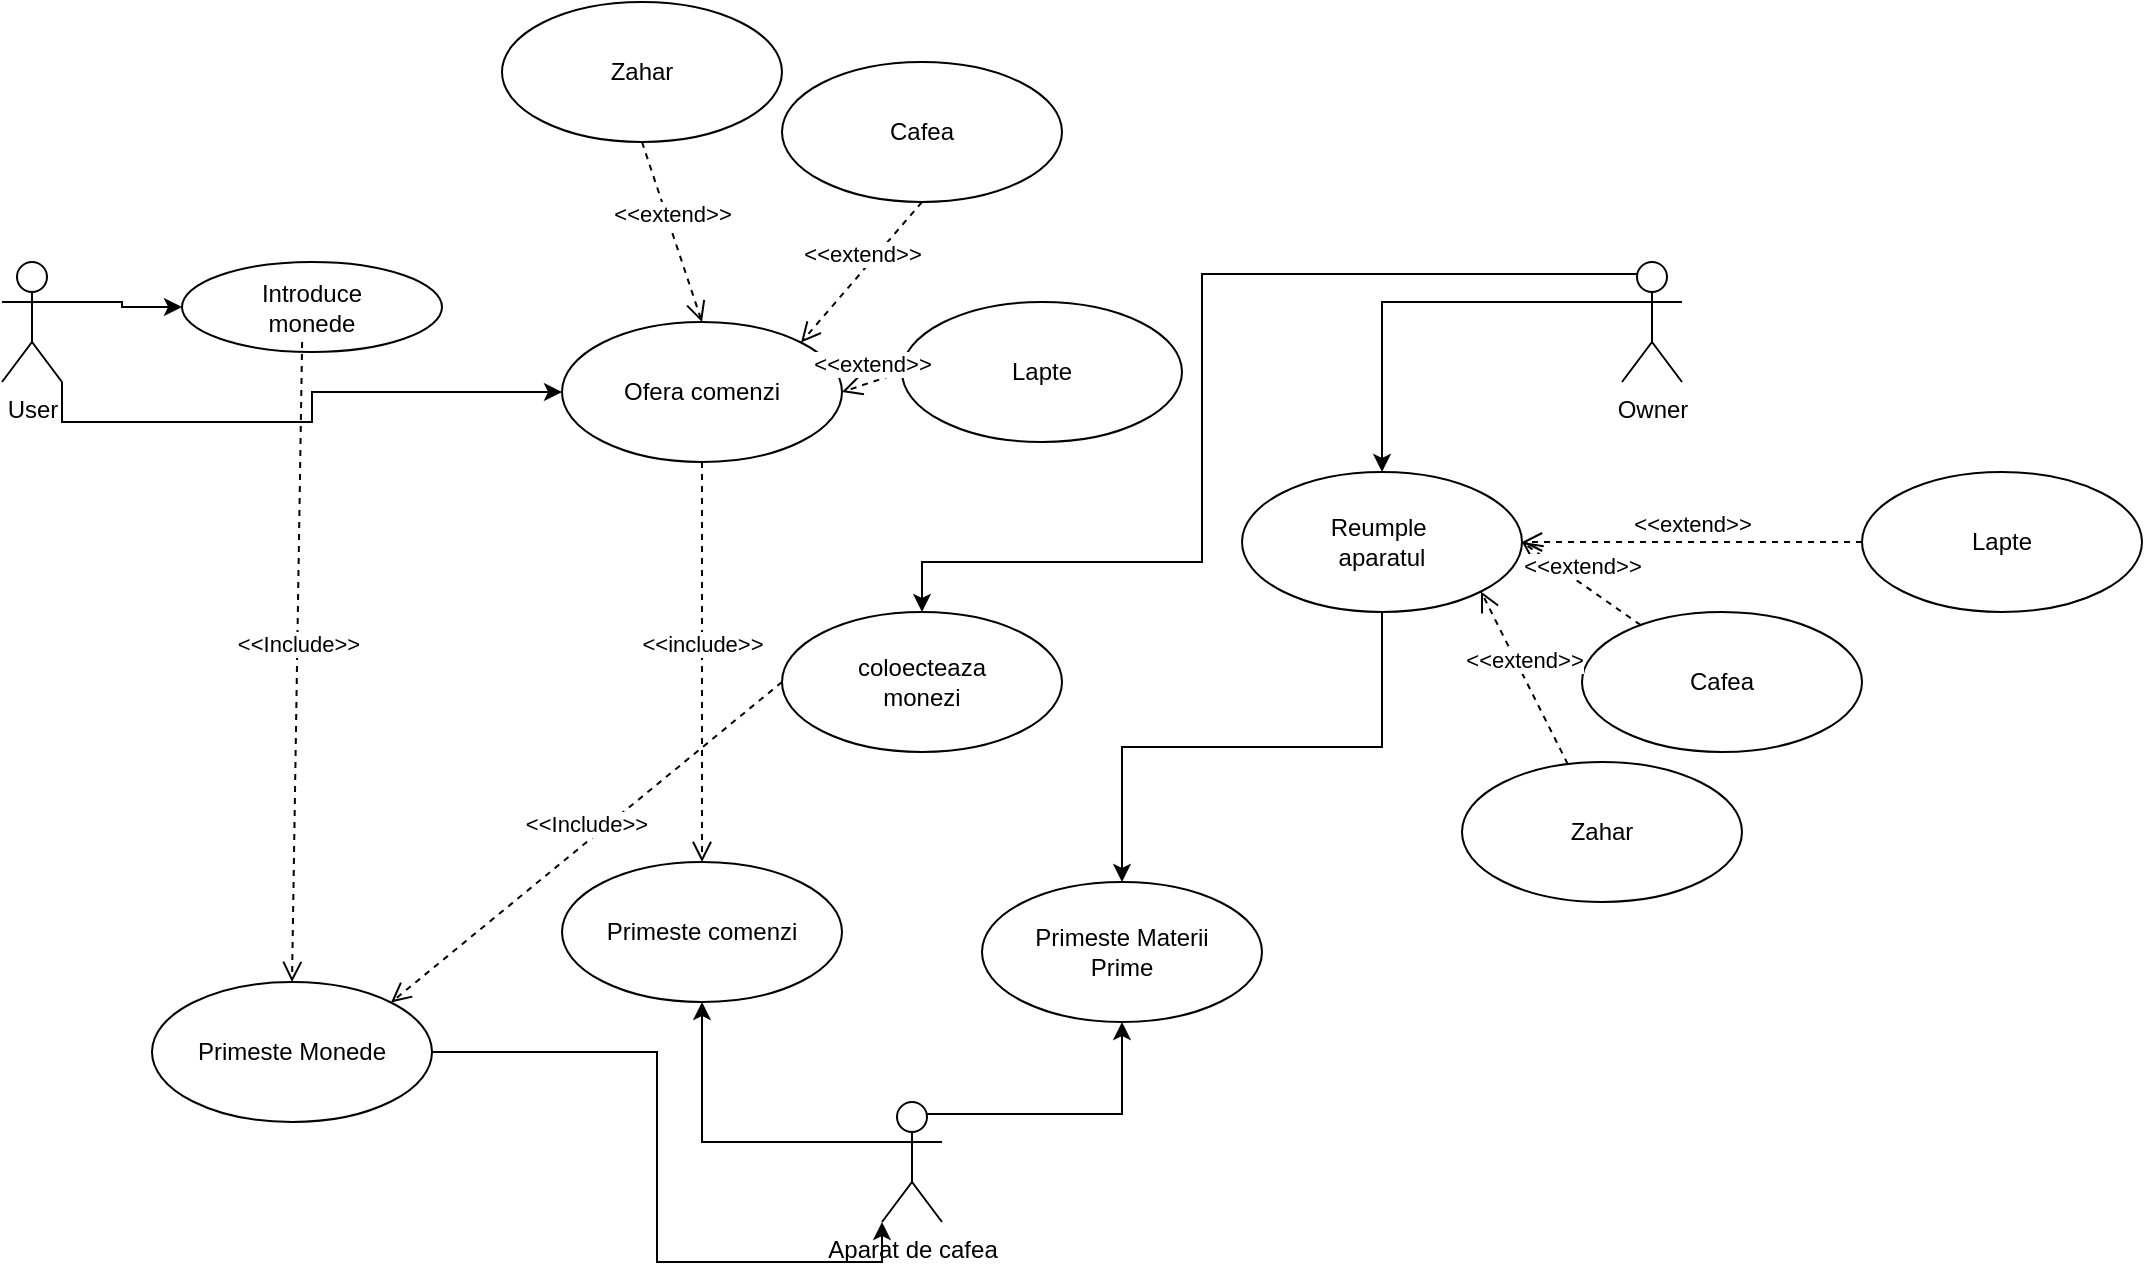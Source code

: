 <mxfile version="17.2.5" type="github"><diagram id="rZgBDkfzb3Oi_Tgn3aJj" name="Page-1"><mxGraphModel dx="1751" dy="766" grid="1" gridSize="10" guides="1" tooltips="1" connect="1" arrows="1" fold="1" page="1" pageScale="1" pageWidth="850" pageHeight="1100" math="0" shadow="0"><root><mxCell id="0"/><mxCell id="1" parent="0"/><mxCell id="q8Zsw3in0hEffLoM7JLQ-5" style="edgeStyle=orthogonalEdgeStyle;rounded=0;orthogonalLoop=1;jettySize=auto;html=1;exitX=1;exitY=0.333;exitDx=0;exitDy=0;exitPerimeter=0;" edge="1" parent="1" source="q8Zsw3in0hEffLoM7JLQ-1" target="q8Zsw3in0hEffLoM7JLQ-6"><mxGeometry relative="1" as="geometry"><mxPoint x="170" y="340" as="targetPoint"/></mxGeometry></mxCell><mxCell id="q8Zsw3in0hEffLoM7JLQ-29" style="edgeStyle=orthogonalEdgeStyle;rounded=0;orthogonalLoop=1;jettySize=auto;html=1;exitX=1;exitY=1;exitDx=0;exitDy=0;exitPerimeter=0;" edge="1" parent="1" source="q8Zsw3in0hEffLoM7JLQ-1" target="q8Zsw3in0hEffLoM7JLQ-30"><mxGeometry relative="1" as="geometry"><mxPoint x="350" y="450" as="targetPoint"/></mxGeometry></mxCell><mxCell id="q8Zsw3in0hEffLoM7JLQ-1" value="User" style="shape=umlActor;verticalLabelPosition=bottom;verticalAlign=top;html=1;" vertex="1" parent="1"><mxGeometry x="60" y="320" width="30" height="60" as="geometry"/></mxCell><mxCell id="q8Zsw3in0hEffLoM7JLQ-10" style="edgeStyle=orthogonalEdgeStyle;rounded=0;orthogonalLoop=1;jettySize=auto;html=1;exitX=0.75;exitY=0.1;exitDx=0;exitDy=0;exitPerimeter=0;" edge="1" parent="1" source="q8Zsw3in0hEffLoM7JLQ-2" target="q8Zsw3in0hEffLoM7JLQ-11"><mxGeometry relative="1" as="geometry"><mxPoint x="620" y="690" as="targetPoint"/></mxGeometry></mxCell><mxCell id="q8Zsw3in0hEffLoM7JLQ-23" style="edgeStyle=orthogonalEdgeStyle;rounded=0;orthogonalLoop=1;jettySize=auto;html=1;exitX=0;exitY=0.333;exitDx=0;exitDy=0;exitPerimeter=0;" edge="1" parent="1" source="q8Zsw3in0hEffLoM7JLQ-2" target="q8Zsw3in0hEffLoM7JLQ-24"><mxGeometry relative="1" as="geometry"><mxPoint x="370" y="690" as="targetPoint"/></mxGeometry></mxCell><mxCell id="q8Zsw3in0hEffLoM7JLQ-2" value="Aparat de cafea" style="shape=umlActor;verticalLabelPosition=bottom;verticalAlign=top;html=1;" vertex="1" parent="1"><mxGeometry x="500" y="740" width="30" height="60" as="geometry"/></mxCell><mxCell id="q8Zsw3in0hEffLoM7JLQ-15" style="edgeStyle=orthogonalEdgeStyle;rounded=0;orthogonalLoop=1;jettySize=auto;html=1;exitX=0;exitY=0.333;exitDx=0;exitDy=0;exitPerimeter=0;entryX=0.5;entryY=0;entryDx=0;entryDy=0;" edge="1" parent="1" source="q8Zsw3in0hEffLoM7JLQ-4" target="q8Zsw3in0hEffLoM7JLQ-14"><mxGeometry relative="1" as="geometry"/></mxCell><mxCell id="q8Zsw3in0hEffLoM7JLQ-40" style="edgeStyle=orthogonalEdgeStyle;rounded=0;orthogonalLoop=1;jettySize=auto;html=1;exitX=0.25;exitY=0.1;exitDx=0;exitDy=0;exitPerimeter=0;" edge="1" parent="1" source="q8Zsw3in0hEffLoM7JLQ-4" target="q8Zsw3in0hEffLoM7JLQ-42"><mxGeometry relative="1" as="geometry"><mxPoint x="520" y="530" as="targetPoint"/><Array as="points"><mxPoint x="660" y="326"/><mxPoint x="660" y="470"/><mxPoint x="520" y="470"/></Array></mxGeometry></mxCell><mxCell id="q8Zsw3in0hEffLoM7JLQ-4" value="Owner" style="shape=umlActor;verticalLabelPosition=bottom;verticalAlign=top;html=1;" vertex="1" parent="1"><mxGeometry x="870" y="320" width="30" height="60" as="geometry"/></mxCell><mxCell id="q8Zsw3in0hEffLoM7JLQ-6" value="Introduce&lt;br&gt;monede" style="ellipse;whiteSpace=wrap;html=1;" vertex="1" parent="1"><mxGeometry x="150" y="320" width="130" height="45" as="geometry"/></mxCell><mxCell id="q8Zsw3in0hEffLoM7JLQ-11" value="Primeste Materii&lt;br&gt;Prime" style="ellipse;whiteSpace=wrap;html=1;" vertex="1" parent="1"><mxGeometry x="550" y="630" width="140" height="70" as="geometry"/></mxCell><mxCell id="q8Zsw3in0hEffLoM7JLQ-22" style="edgeStyle=orthogonalEdgeStyle;rounded=0;orthogonalLoop=1;jettySize=auto;html=1;" edge="1" parent="1" source="q8Zsw3in0hEffLoM7JLQ-14" target="q8Zsw3in0hEffLoM7JLQ-11"><mxGeometry relative="1" as="geometry"><mxPoint x="710" y="580" as="targetPoint"/></mxGeometry></mxCell><mxCell id="q8Zsw3in0hEffLoM7JLQ-14" value="Reumple&amp;nbsp;&lt;br&gt;aparatul" style="ellipse;whiteSpace=wrap;html=1;" vertex="1" parent="1"><mxGeometry x="680" y="425" width="140" height="70" as="geometry"/></mxCell><mxCell id="q8Zsw3in0hEffLoM7JLQ-16" value="&amp;lt;&amp;lt;extend&amp;gt;&amp;gt;" style="html=1;verticalAlign=bottom;endArrow=open;dashed=1;endSize=8;rounded=0;entryX=1;entryY=0.5;entryDx=0;entryDy=0;" edge="1" parent="1" source="q8Zsw3in0hEffLoM7JLQ-17" target="q8Zsw3in0hEffLoM7JLQ-14"><mxGeometry relative="1" as="geometry"><mxPoint x="880" y="480" as="sourcePoint"/><mxPoint x="900" y="510" as="targetPoint"/></mxGeometry></mxCell><mxCell id="q8Zsw3in0hEffLoM7JLQ-17" value="Cafea" style="ellipse;whiteSpace=wrap;html=1;" vertex="1" parent="1"><mxGeometry x="850" y="495" width="140" height="70" as="geometry"/></mxCell><mxCell id="q8Zsw3in0hEffLoM7JLQ-18" value="&amp;lt;&amp;lt;extend&amp;gt;&amp;gt;" style="html=1;verticalAlign=bottom;endArrow=open;dashed=1;endSize=8;rounded=0;entryX=1;entryY=1;entryDx=0;entryDy=0;" edge="1" parent="1" source="q8Zsw3in0hEffLoM7JLQ-19" target="q8Zsw3in0hEffLoM7JLQ-14"><mxGeometry relative="1" as="geometry"><mxPoint x="820" y="555" as="sourcePoint"/><mxPoint x="750" y="520" as="targetPoint"/></mxGeometry></mxCell><mxCell id="q8Zsw3in0hEffLoM7JLQ-19" value="Zahar" style="ellipse;whiteSpace=wrap;html=1;" vertex="1" parent="1"><mxGeometry x="790" y="570" width="140" height="70" as="geometry"/></mxCell><mxCell id="q8Zsw3in0hEffLoM7JLQ-20" value="&amp;lt;&amp;lt;extend&amp;gt;&amp;gt;" style="html=1;verticalAlign=bottom;endArrow=open;dashed=1;endSize=8;rounded=0;entryX=1;entryY=0.5;entryDx=0;entryDy=0;" edge="1" parent="1" source="q8Zsw3in0hEffLoM7JLQ-21" target="q8Zsw3in0hEffLoM7JLQ-14"><mxGeometry relative="1" as="geometry"><mxPoint x="1020" y="410" as="sourcePoint"/><mxPoint x="810" y="435" as="targetPoint"/></mxGeometry></mxCell><mxCell id="q8Zsw3in0hEffLoM7JLQ-21" value="Lapte" style="ellipse;whiteSpace=wrap;html=1;" vertex="1" parent="1"><mxGeometry x="990" y="425" width="140" height="70" as="geometry"/></mxCell><mxCell id="q8Zsw3in0hEffLoM7JLQ-24" value="Primeste comenzi" style="ellipse;whiteSpace=wrap;html=1;" vertex="1" parent="1"><mxGeometry x="340" y="620" width="140" height="70" as="geometry"/></mxCell><mxCell id="q8Zsw3in0hEffLoM7JLQ-28" style="edgeStyle=orthogonalEdgeStyle;rounded=0;orthogonalLoop=1;jettySize=auto;html=1;entryX=0;entryY=1;entryDx=0;entryDy=0;entryPerimeter=0;" edge="1" parent="1" source="q8Zsw3in0hEffLoM7JLQ-26" target="q8Zsw3in0hEffLoM7JLQ-2"><mxGeometry relative="1" as="geometry"/></mxCell><mxCell id="q8Zsw3in0hEffLoM7JLQ-26" value="Primeste Monede" style="ellipse;whiteSpace=wrap;html=1;" vertex="1" parent="1"><mxGeometry x="135" y="680" width="140" height="70" as="geometry"/></mxCell><mxCell id="q8Zsw3in0hEffLoM7JLQ-27" value="&amp;lt;&amp;lt;Include&amp;gt;&amp;gt;" style="html=1;verticalAlign=bottom;endArrow=open;dashed=1;endSize=8;rounded=0;entryX=0.5;entryY=0;entryDx=0;entryDy=0;exitX=0.462;exitY=0.889;exitDx=0;exitDy=0;exitPerimeter=0;" edge="1" parent="1" source="q8Zsw3in0hEffLoM7JLQ-6" target="q8Zsw3in0hEffLoM7JLQ-26"><mxGeometry relative="1" as="geometry"><mxPoint x="200" y="360" as="sourcePoint"/><mxPoint x="170" y="450" as="targetPoint"/></mxGeometry></mxCell><mxCell id="q8Zsw3in0hEffLoM7JLQ-30" value="Ofera comenzi" style="ellipse;whiteSpace=wrap;html=1;" vertex="1" parent="1"><mxGeometry x="340" y="350" width="140" height="70" as="geometry"/></mxCell><mxCell id="q8Zsw3in0hEffLoM7JLQ-32" value="&amp;lt;&amp;lt;include&amp;gt;&amp;gt;" style="html=1;verticalAlign=bottom;endArrow=open;dashed=1;endSize=8;rounded=0;entryX=0.5;entryY=0;entryDx=0;entryDy=0;exitX=0.5;exitY=1;exitDx=0;exitDy=0;" edge="1" parent="1" source="q8Zsw3in0hEffLoM7JLQ-30" target="q8Zsw3in0hEffLoM7JLQ-24"><mxGeometry relative="1" as="geometry"><mxPoint x="370.25" y="570" as="sourcePoint"/><mxPoint x="659.747" y="514.749" as="targetPoint"/></mxGeometry></mxCell><mxCell id="q8Zsw3in0hEffLoM7JLQ-33" value="Cafea" style="ellipse;whiteSpace=wrap;html=1;" vertex="1" parent="1"><mxGeometry x="450" y="220" width="140" height="70" as="geometry"/></mxCell><mxCell id="q8Zsw3in0hEffLoM7JLQ-34" value="Zahar" style="ellipse;whiteSpace=wrap;html=1;" vertex="1" parent="1"><mxGeometry x="310" y="190" width="140" height="70" as="geometry"/></mxCell><mxCell id="q8Zsw3in0hEffLoM7JLQ-35" value="Lapte" style="ellipse;whiteSpace=wrap;html=1;" vertex="1" parent="1"><mxGeometry x="510" y="340" width="140" height="70" as="geometry"/></mxCell><mxCell id="q8Zsw3in0hEffLoM7JLQ-36" value="&amp;lt;&amp;lt;extend&amp;gt;&amp;gt;" style="html=1;verticalAlign=bottom;endArrow=open;dashed=1;endSize=8;rounded=0;entryX=0.5;entryY=0;entryDx=0;entryDy=0;exitX=0.5;exitY=1;exitDx=0;exitDy=0;" edge="1" parent="1" source="q8Zsw3in0hEffLoM7JLQ-34" target="q8Zsw3in0hEffLoM7JLQ-30"><mxGeometry relative="1" as="geometry"><mxPoint x="641.763" y="236.295" as="sourcePoint"/><mxPoint x="598.237" y="149.999" as="targetPoint"/></mxGeometry></mxCell><mxCell id="q8Zsw3in0hEffLoM7JLQ-37" value="&amp;lt;&amp;lt;extend&amp;gt;&amp;gt;" style="html=1;verticalAlign=bottom;endArrow=open;dashed=1;endSize=8;rounded=0;entryX=1;entryY=0;entryDx=0;entryDy=0;exitX=0.5;exitY=1;exitDx=0;exitDy=0;" edge="1" parent="1" source="q8Zsw3in0hEffLoM7JLQ-33" target="q8Zsw3in0hEffLoM7JLQ-30"><mxGeometry relative="1" as="geometry"><mxPoint x="390" y="270" as="sourcePoint"/><mxPoint x="420" y="360" as="targetPoint"/></mxGeometry></mxCell><mxCell id="q8Zsw3in0hEffLoM7JLQ-38" value="&amp;lt;&amp;lt;extend&amp;gt;&amp;gt;" style="html=1;verticalAlign=bottom;endArrow=open;dashed=1;endSize=8;rounded=0;entryX=1;entryY=0.5;entryDx=0;entryDy=0;exitX=0;exitY=0.5;exitDx=0;exitDy=0;" edge="1" parent="1" source="q8Zsw3in0hEffLoM7JLQ-35" target="q8Zsw3in0hEffLoM7JLQ-30"><mxGeometry relative="1" as="geometry"><mxPoint x="530" y="300" as="sourcePoint"/><mxPoint x="469.497" y="370.251" as="targetPoint"/></mxGeometry></mxCell><mxCell id="q8Zsw3in0hEffLoM7JLQ-42" value="coloecteaza&lt;br&gt;monezi" style="ellipse;whiteSpace=wrap;html=1;" vertex="1" parent="1"><mxGeometry x="450" y="495" width="140" height="70" as="geometry"/></mxCell><mxCell id="q8Zsw3in0hEffLoM7JLQ-43" value="&amp;lt;&amp;lt;Include&amp;gt;&amp;gt;" style="html=1;verticalAlign=bottom;endArrow=open;dashed=1;endSize=8;rounded=0;entryX=1;entryY=0;entryDx=0;entryDy=0;exitX=0;exitY=0.5;exitDx=0;exitDy=0;" edge="1" parent="1" source="q8Zsw3in0hEffLoM7JLQ-42" target="q8Zsw3in0hEffLoM7JLQ-26"><mxGeometry relative="1" as="geometry"><mxPoint x="220.06" y="370.005" as="sourcePoint"/><mxPoint x="215" y="690" as="targetPoint"/></mxGeometry></mxCell></root></mxGraphModel></diagram></mxfile>